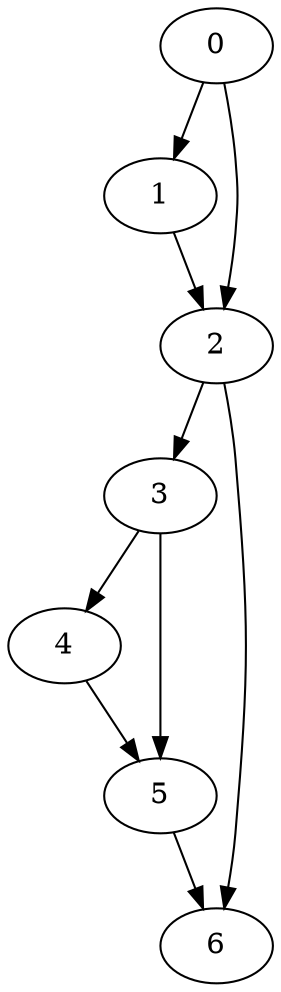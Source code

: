 digraph {
	0
	1
	2
	3
	4
	5
	6
	2 -> 3
	3 -> 4
	4 -> 5
	3 -> 5
	2 -> 6
	5 -> 6
	0 -> 1
	0 -> 2
	1 -> 2
}
